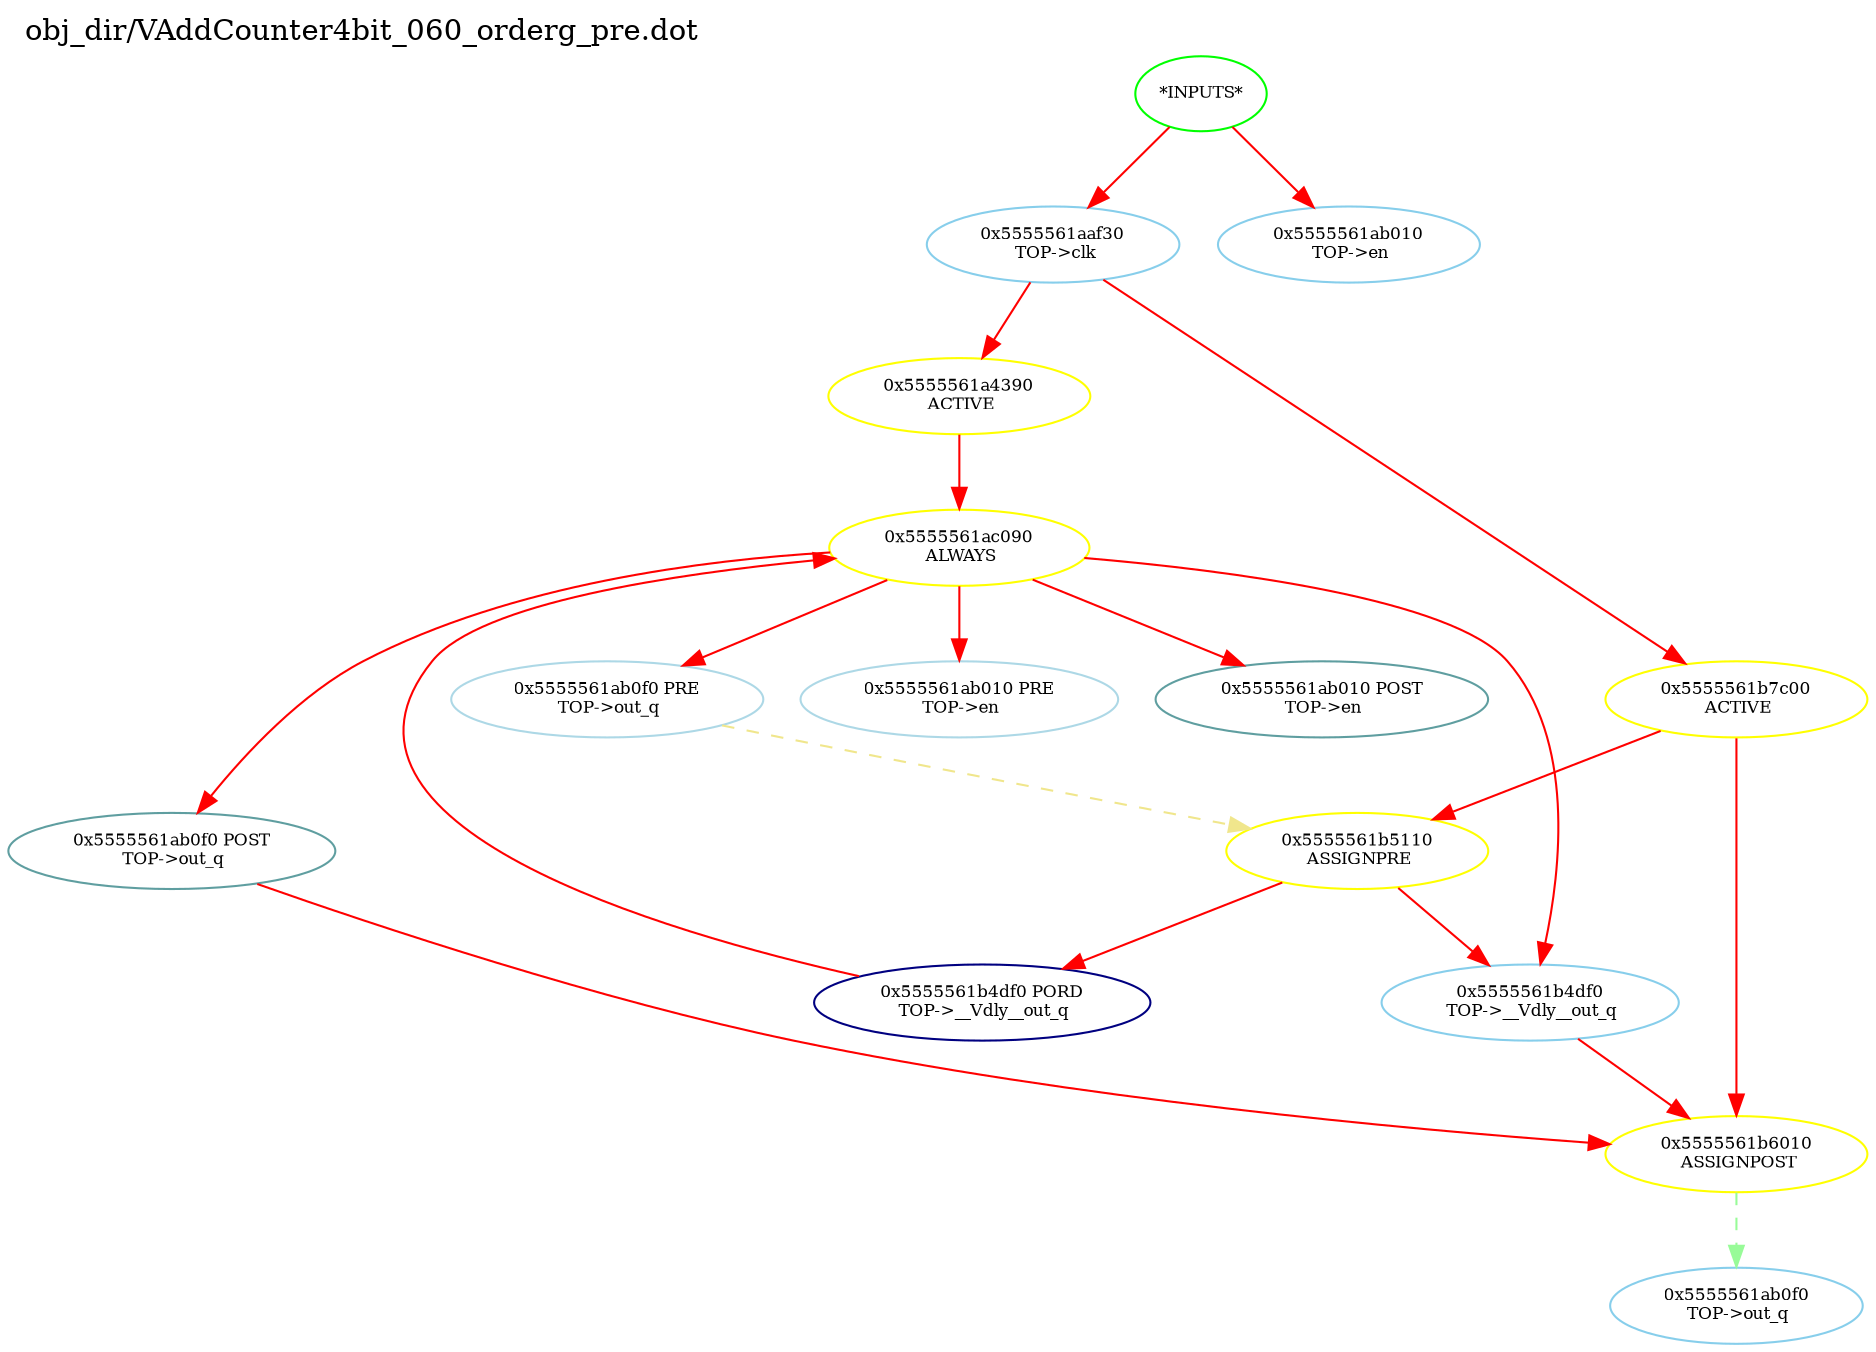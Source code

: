 digraph v3graph {
	graph	[label="obj_dir/VAddCounter4bit_060_orderg_pre.dot",
		 labelloc=t, labeljust=l,
		 //size="7.5,10",
		 rankdir=TB];
	n0	[fontsize=8 label="*INPUTS*", color=green];
	n0x5555561aad70_1	[fontsize=8 label="0x5555561aaf30\n TOP->clk", color=skyblue];
	n0x5555561aad70_2	[fontsize=8 label="0x5555561ab010\n TOP->en", color=skyblue];
	n0x5555561aad70_3	[fontsize=8 label="0x5555561a4390\n ACTIVE", color=yellow];
	n0x5555561aad70_4	[fontsize=8 label="0x5555561ac090\n ALWAYS", color=yellow];
	n0x5555561aad70_5	[fontsize=8 label="0x5555561ab010 PRE\n TOP->en", color=lightblue];
	n0x5555561aad70_6	[fontsize=8 label="0x5555561ab010 POST\n TOP->en", color=CadetBlue];
	n0x5555561aad70_7	[fontsize=8 label="0x5555561ab0f0 PRE\n TOP->out_q", color=lightblue];
	n0x5555561aad70_8	[fontsize=8 label="0x5555561ab0f0 POST\n TOP->out_q", color=CadetBlue];
	n0x5555561aad70_9	[fontsize=8 label="0x5555561b4df0 PORD\n TOP->__Vdly__out_q", color=NavyBlue];
	n0x5555561aad70_10	[fontsize=8 label="0x5555561b4df0\n TOP->__Vdly__out_q", color=skyblue];
	n0x5555561aad70_11	[fontsize=8 label="0x5555561b7c00\n ACTIVE", color=yellow];
	n0x5555561aad70_12	[fontsize=8 label="0x5555561b5110\n ASSIGNPRE", color=yellow];
	n0x5555561aad70_13	[fontsize=8 label="0x5555561b6010\n ASSIGNPOST", color=yellow];
	n0x5555561aad70_14	[fontsize=8 label="0x5555561ab0f0\n TOP->out_q", color=skyblue];
	n0 -> n0x5555561aad70_1 [fontsize=8 label="" weight=1 color=red];
	n0 -> n0x5555561aad70_2 [fontsize=8 label="" weight=1 color=red];
	n0x5555561aad70_1 -> n0x5555561aad70_3 [fontsize=8 label="" weight=8 color=red];
	n0x5555561aad70_1 -> n0x5555561aad70_11 [fontsize=8 label="" weight=8 color=red];
	n0x5555561aad70_3 -> n0x5555561aad70_4 [fontsize=8 label="" weight=32 color=red];
	n0x5555561aad70_4 -> n0x5555561aad70_5 [fontsize=8 label="" weight=32 color=red];
	n0x5555561aad70_4 -> n0x5555561aad70_6 [fontsize=8 label="" weight=2 color=red];
	n0x5555561aad70_4 -> n0x5555561aad70_7 [fontsize=8 label="" weight=32 color=red];
	n0x5555561aad70_4 -> n0x5555561aad70_8 [fontsize=8 label="" weight=2 color=red];
	n0x5555561aad70_4 -> n0x5555561aad70_10 [fontsize=8 label="" weight=32 color=red];
	n0x5555561aad70_7 -> n0x5555561aad70_12 [fontsize=8 label="" weight=3 color=khaki style=dashed];
	n0x5555561aad70_8 -> n0x5555561aad70_13 [fontsize=8 label="" weight=2 color=red];
	n0x5555561aad70_9 -> n0x5555561aad70_4 [fontsize=8 label="" weight=32 color=red];
	n0x5555561aad70_10 -> n0x5555561aad70_13 [fontsize=8 label="" weight=8 color=red];
	n0x5555561aad70_11 -> n0x5555561aad70_12 [fontsize=8 label="" weight=32 color=red];
	n0x5555561aad70_11 -> n0x5555561aad70_13 [fontsize=8 label="" weight=32 color=red];
	n0x5555561aad70_12 -> n0x5555561aad70_9 [fontsize=8 label="" weight=32 color=red];
	n0x5555561aad70_12 -> n0x5555561aad70_10 [fontsize=8 label="" weight=32 color=red];
	n0x5555561aad70_13 -> n0x5555561aad70_14 [fontsize=8 label="" weight=1 color=PaleGreen style=dashed];
}
